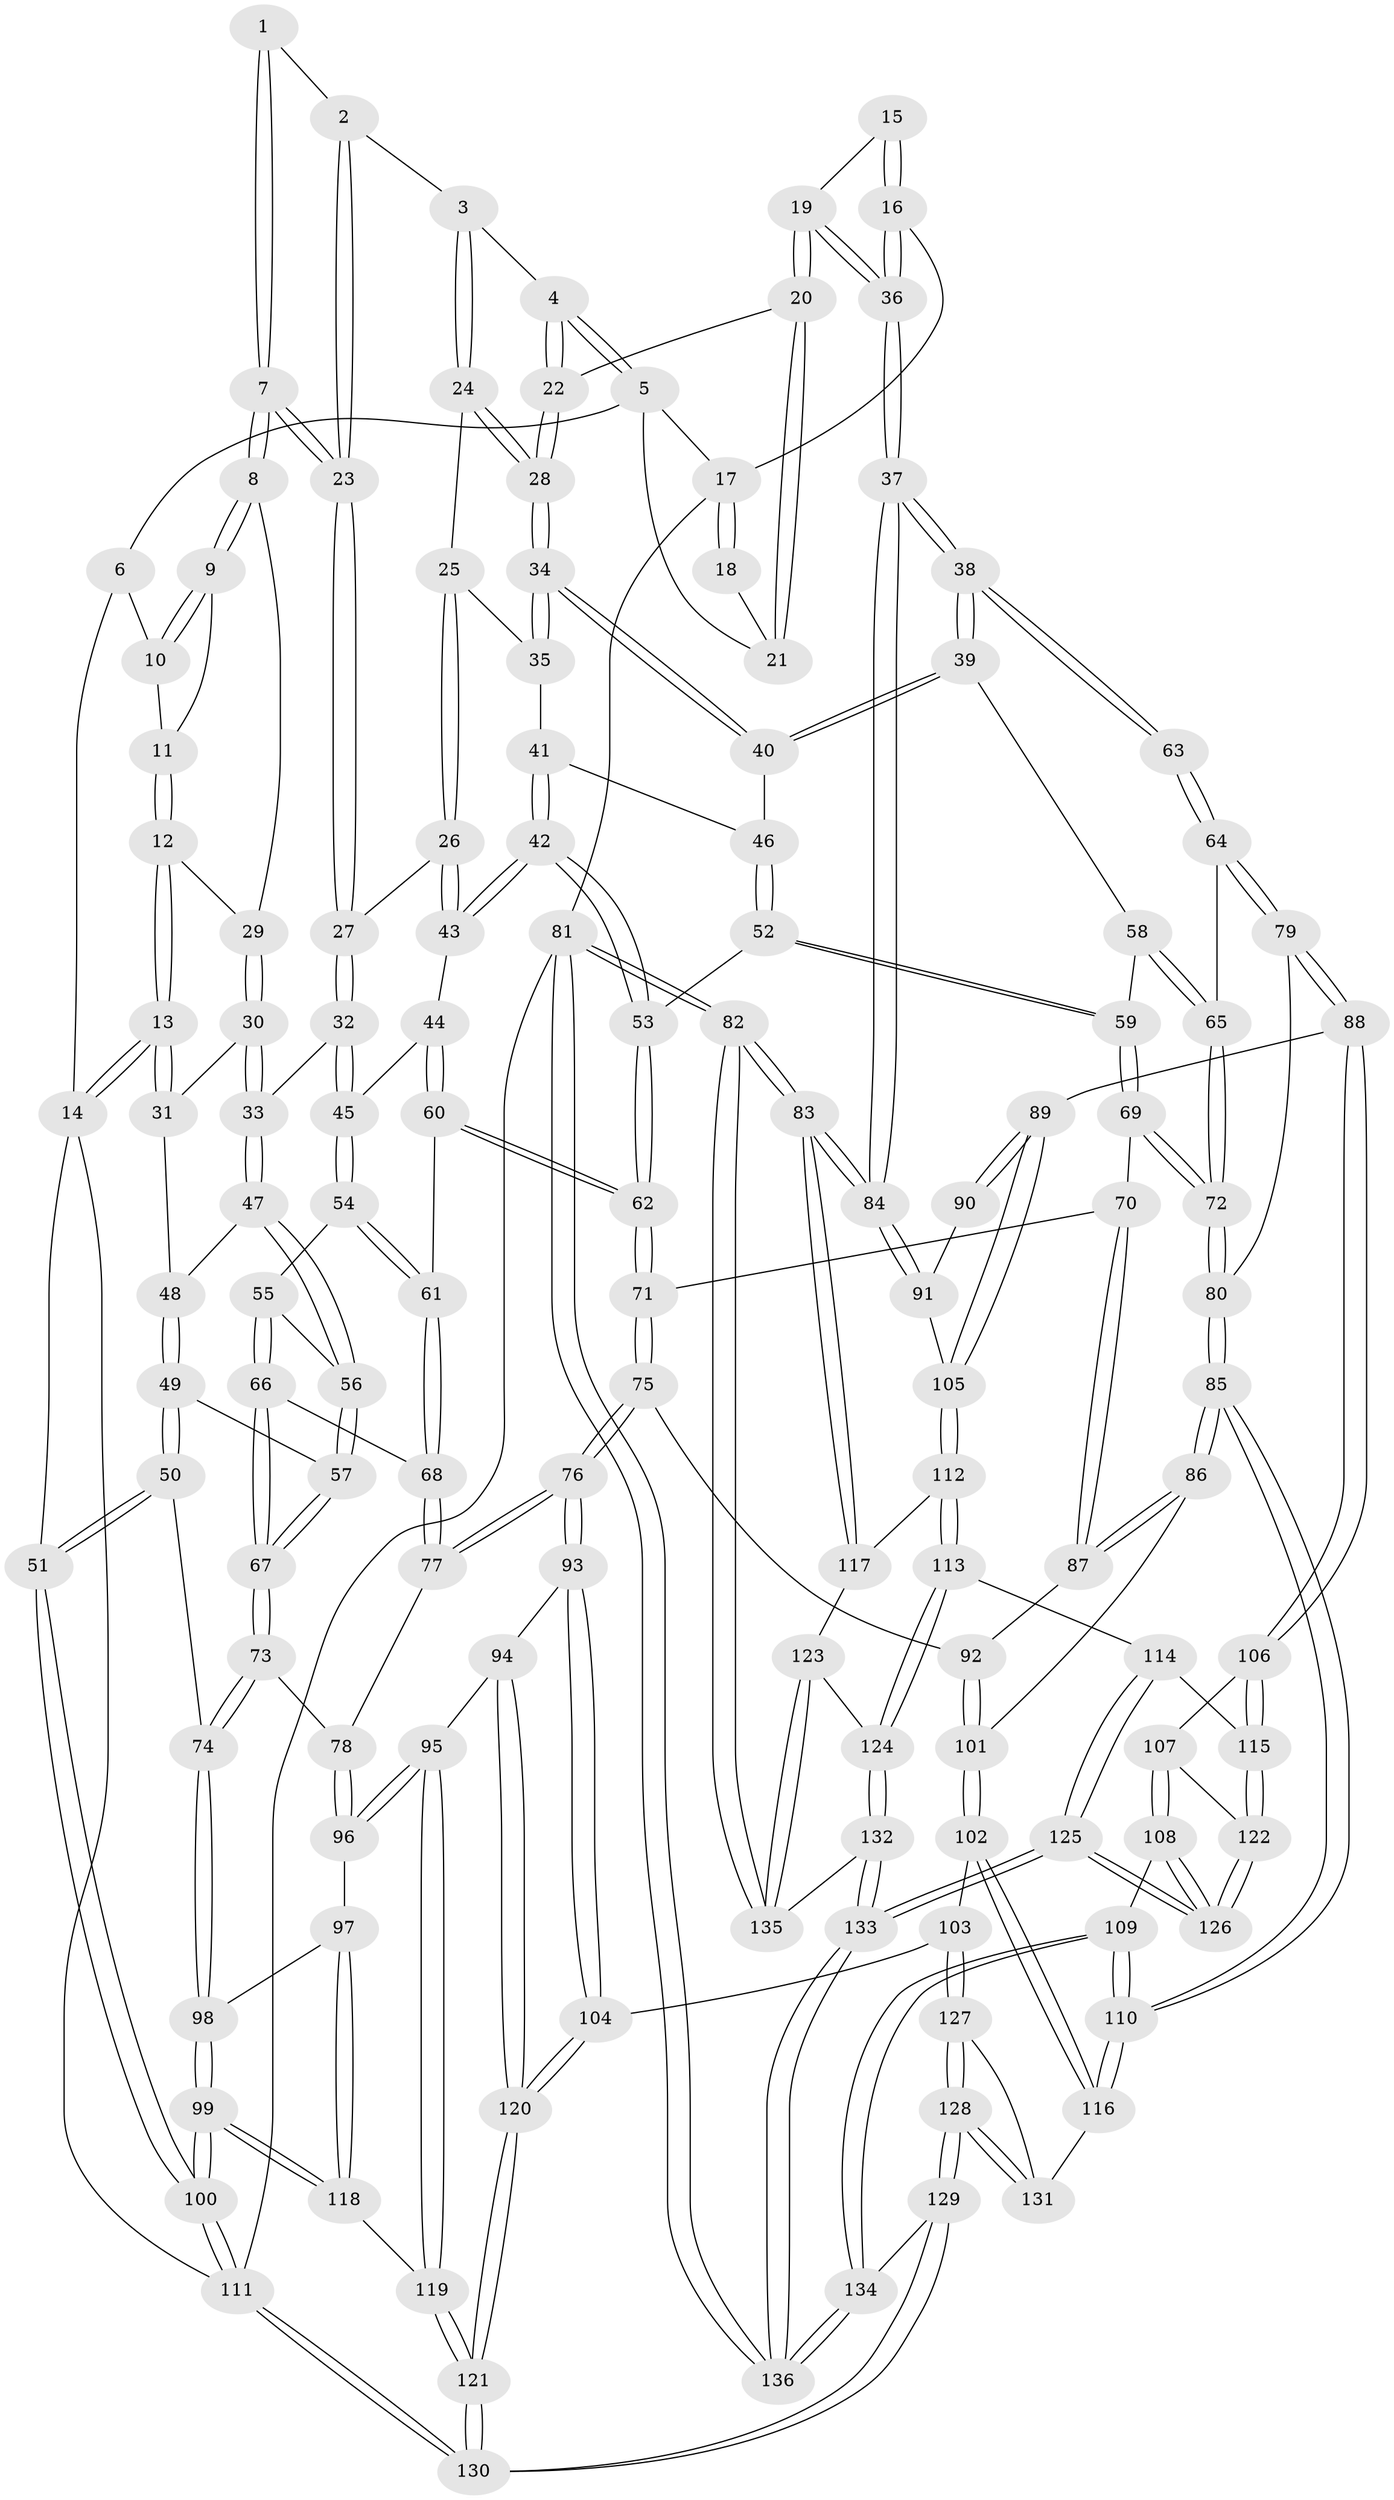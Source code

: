 // Generated by graph-tools (version 1.1) at 2025/17/03/09/25 04:17:06]
// undirected, 136 vertices, 336 edges
graph export_dot {
graph [start="1"]
  node [color=gray90,style=filled];
  1 [pos="+0.09562556637704318+0"];
  2 [pos="+0.563272051568654+0"];
  3 [pos="+0.6345445470115169+0"];
  4 [pos="+0.7073818244732353+0"];
  5 [pos="+0.7198343309853826+0"];
  6 [pos="+0.038763410611896164+0"];
  7 [pos="+0.33409687782375935+0.18748711414985605"];
  8 [pos="+0.2885001501847416+0.17996695443332583"];
  9 [pos="+0.23357269057021604+0.1430726404316286"];
  10 [pos="+0.10233753615604806+0"];
  11 [pos="+0.08370782327590322+0.1262093244780131"];
  12 [pos="+0.05185205441708086+0.16154252199441418"];
  13 [pos="+0+0.2526672057651373"];
  14 [pos="+0+0.25179932553260287"];
  15 [pos="+0.9439893005950275+0.09876725823595746"];
  16 [pos="+1+0.3490152265182822"];
  17 [pos="+1+0.15019088178305978"];
  18 [pos="+0.9316460175190252+0.04483411776039636"];
  19 [pos="+0.9394944961206734+0.25227928837719"];
  20 [pos="+0.8888319296267042+0.23380341528203238"];
  21 [pos="+0.8339886208499833+0"];
  22 [pos="+0.7961039790644369+0.24979229104464482"];
  23 [pos="+0.3443730328448117+0.19172245629014853"];
  24 [pos="+0.6345388246184963+0.17751327606212905"];
  25 [pos="+0.5804381232819703+0.24917333204717038"];
  26 [pos="+0.3785051108631105+0.25408272289608236"];
  27 [pos="+0.36042192168936504+0.23565969288589725"];
  28 [pos="+0.7759952678458153+0.262208303415309"];
  29 [pos="+0.15505205328116428+0.23662778910332316"];
  30 [pos="+0.10387943238399668+0.32574269129963046"];
  31 [pos="+0.00855789559168295+0.3166702914297262"];
  32 [pos="+0.21460683127384958+0.3683098010136357"];
  33 [pos="+0.16065543943810495+0.37908497952258624"];
  34 [pos="+0.7416050998697712+0.355056472051866"];
  35 [pos="+0.6024135362746035+0.3007447310446758"];
  36 [pos="+1+0.3966434630819196"];
  37 [pos="+1+0.422314987183723"];
  38 [pos="+1+0.4614476324219398"];
  39 [pos="+0.7800017528361742+0.4363158817215018"];
  40 [pos="+0.7464483366694774+0.3886415648909231"];
  41 [pos="+0.5790638493288705+0.3720914315780197"];
  42 [pos="+0.4723568562230523+0.44024061693613264"];
  43 [pos="+0.4109170712634071+0.3687701837345131"];
  44 [pos="+0.3102303538260085+0.45597237741598945"];
  45 [pos="+0.26803734996778417+0.4505329280327739"];
  46 [pos="+0.6441644569402707+0.4185904322109415"];
  47 [pos="+0.14886048624008227+0.420993144909261"];
  48 [pos="+0.05591919913604075+0.43265662595029164"];
  49 [pos="+0.019856835543205487+0.5297312809414143"];
  50 [pos="+0+0.5903205856389658"];
  51 [pos="+0+0.5965958578310336"];
  52 [pos="+0.5972262565799901+0.5117833245761977"];
  53 [pos="+0.4752391693048244+0.45219952118212614"];
  54 [pos="+0.23552674952231786+0.48765528600231517"];
  55 [pos="+0.17077471884698636+0.5146279062529613"];
  56 [pos="+0.14900295722593004+0.495631030832408"];
  57 [pos="+0.028353945320699934+0.5284089179068702"];
  58 [pos="+0.7558950560916966+0.48594945508434584"];
  59 [pos="+0.6089232388371052+0.5283222334110147"];
  60 [pos="+0.33005295611144664+0.5652871906457703"];
  61 [pos="+0.32021643334736044+0.569664729796883"];
  62 [pos="+0.4215410498075344+0.5747095024055644"];
  63 [pos="+1+0.46627012309935323"];
  64 [pos="+0.8493375474446744+0.6125170199137095"];
  65 [pos="+0.761737475364742+0.5811733824993318"];
  66 [pos="+0.1879111939929205+0.5697448217065579"];
  67 [pos="+0.171033796718819+0.6189132764798774"];
  68 [pos="+0.31529712394952986+0.5733686599740495"];
  69 [pos="+0.6138542570090075+0.6205858193691435"];
  70 [pos="+0.6003882399733755+0.625732098522514"];
  71 [pos="+0.4525369362069656+0.6406297092970558"];
  72 [pos="+0.6811184493410971+0.660210927900346"];
  73 [pos="+0.15871616206131817+0.6817200541391243"];
  74 [pos="+0.15329485615982708+0.6847567487538365"];
  75 [pos="+0.4429203060825609+0.6764729062045726"];
  76 [pos="+0.345052659888964+0.732044857476911"];
  77 [pos="+0.27490170490752924+0.6875788216131846"];
  78 [pos="+0.2191965563179442+0.6956313844866511"];
  79 [pos="+0.8383722885956191+0.7503159657257286"];
  80 [pos="+0.6923794920697574+0.692691455512455"];
  81 [pos="+1+1"];
  82 [pos="+1+1"];
  83 [pos="+1+0.8761602181171643"];
  84 [pos="+1+0.7736629868221647"];
  85 [pos="+0.6431022131210705+0.7988845932820334"];
  86 [pos="+0.6055877712244844+0.7847782411660679"];
  87 [pos="+0.5588044747993122+0.7362753374247342"];
  88 [pos="+0.8488731331476445+0.7640810728965598"];
  89 [pos="+0.8508181527984334+0.7643715582454391"];
  90 [pos="+0.9811044376935143+0.6355047755733865"];
  91 [pos="+0.9709118194723616+0.7607398076791871"];
  92 [pos="+0.47571582366721626+0.7341051995083637"];
  93 [pos="+0.33979677006402415+0.79013169253269"];
  94 [pos="+0.28628710994635637+0.8326379492771765"];
  95 [pos="+0.2563570223712267+0.8324775743743725"];
  96 [pos="+0.25468519359680375+0.8320043909280733"];
  97 [pos="+0.22932302140593042+0.8366721435244943"];
  98 [pos="+0.12605025716921522+0.7655838257623038"];
  99 [pos="+0+0.9300640246999518"];
  100 [pos="+0+1"];
  101 [pos="+0.48108800333944557+0.8082105465923196"];
  102 [pos="+0.46696545933951655+0.8510442922757558"];
  103 [pos="+0.46533056244941756+0.8524045691539318"];
  104 [pos="+0.4254806037189338+0.8540880673860918"];
  105 [pos="+0.8995456371880851+0.7895209195622279"];
  106 [pos="+0.8152933745638103+0.8143940562138879"];
  107 [pos="+0.7822038547673361+0.8375970202341119"];
  108 [pos="+0.7079164302889583+0.8798471233291019"];
  109 [pos="+0.6581013466393046+0.8758441767431349"];
  110 [pos="+0.6576512472183835+0.8753459827381561"];
  111 [pos="+0+1"];
  112 [pos="+0.9194300284342697+0.8230745033536208"];
  113 [pos="+0.887825205962305+0.9092783764751934"];
  114 [pos="+0.8713382526459241+0.9060334192795784"];
  115 [pos="+0.843342466793961+0.8936872288254332"];
  116 [pos="+0.587916505369366+0.8812265709044922"];
  117 [pos="+0.9638197114912143+0.8568568311450117"];
  118 [pos="+0.19119678555311123+0.8771250205506684"];
  119 [pos="+0.24263061694540755+0.9653422171919127"];
  120 [pos="+0.3376867411627444+0.9498238243506414"];
  121 [pos="+0.29492327086089565+1"];
  122 [pos="+0.8181387649877302+0.9292256076064331"];
  123 [pos="+0.9508853582451623+0.917215192540629"];
  124 [pos="+0.8979034912757983+0.92744759646532"];
  125 [pos="+0.8027335987283207+0.993909965123552"];
  126 [pos="+0.796564218626573+0.9782523835170854"];
  127 [pos="+0.48110672754062084+0.9647014641973345"];
  128 [pos="+0.47265926625018057+1"];
  129 [pos="+0.4629396928662987+1"];
  130 [pos="+0.28981773691900853+1"];
  131 [pos="+0.5670269798083071+0.9059155414547658"];
  132 [pos="+0.8890403454263122+0.9694783922277572"];
  133 [pos="+0.8182871030396296+1"];
  134 [pos="+0.5836327972342404+1"];
  135 [pos="+0.9904607296598803+0.9759945910799154"];
  136 [pos="+0.7871919335101145+1"];
  1 -- 2;
  1 -- 7;
  1 -- 7;
  2 -- 3;
  2 -- 23;
  2 -- 23;
  3 -- 4;
  3 -- 24;
  3 -- 24;
  4 -- 5;
  4 -- 5;
  4 -- 22;
  4 -- 22;
  5 -- 6;
  5 -- 17;
  5 -- 21;
  6 -- 10;
  6 -- 14;
  7 -- 8;
  7 -- 8;
  7 -- 23;
  7 -- 23;
  8 -- 9;
  8 -- 9;
  8 -- 29;
  9 -- 10;
  9 -- 10;
  9 -- 11;
  10 -- 11;
  11 -- 12;
  11 -- 12;
  12 -- 13;
  12 -- 13;
  12 -- 29;
  13 -- 14;
  13 -- 14;
  13 -- 31;
  13 -- 31;
  14 -- 51;
  14 -- 111;
  15 -- 16;
  15 -- 16;
  15 -- 19;
  16 -- 17;
  16 -- 36;
  16 -- 36;
  17 -- 18;
  17 -- 18;
  17 -- 81;
  18 -- 21;
  19 -- 20;
  19 -- 20;
  19 -- 36;
  19 -- 36;
  20 -- 21;
  20 -- 21;
  20 -- 22;
  22 -- 28;
  22 -- 28;
  23 -- 27;
  23 -- 27;
  24 -- 25;
  24 -- 28;
  24 -- 28;
  25 -- 26;
  25 -- 26;
  25 -- 35;
  26 -- 27;
  26 -- 43;
  26 -- 43;
  27 -- 32;
  27 -- 32;
  28 -- 34;
  28 -- 34;
  29 -- 30;
  29 -- 30;
  30 -- 31;
  30 -- 33;
  30 -- 33;
  31 -- 48;
  32 -- 33;
  32 -- 45;
  32 -- 45;
  33 -- 47;
  33 -- 47;
  34 -- 35;
  34 -- 35;
  34 -- 40;
  34 -- 40;
  35 -- 41;
  36 -- 37;
  36 -- 37;
  37 -- 38;
  37 -- 38;
  37 -- 84;
  37 -- 84;
  38 -- 39;
  38 -- 39;
  38 -- 63;
  38 -- 63;
  39 -- 40;
  39 -- 40;
  39 -- 58;
  40 -- 46;
  41 -- 42;
  41 -- 42;
  41 -- 46;
  42 -- 43;
  42 -- 43;
  42 -- 53;
  42 -- 53;
  43 -- 44;
  44 -- 45;
  44 -- 60;
  44 -- 60;
  45 -- 54;
  45 -- 54;
  46 -- 52;
  46 -- 52;
  47 -- 48;
  47 -- 56;
  47 -- 56;
  48 -- 49;
  48 -- 49;
  49 -- 50;
  49 -- 50;
  49 -- 57;
  50 -- 51;
  50 -- 51;
  50 -- 74;
  51 -- 100;
  51 -- 100;
  52 -- 53;
  52 -- 59;
  52 -- 59;
  53 -- 62;
  53 -- 62;
  54 -- 55;
  54 -- 61;
  54 -- 61;
  55 -- 56;
  55 -- 66;
  55 -- 66;
  56 -- 57;
  56 -- 57;
  57 -- 67;
  57 -- 67;
  58 -- 59;
  58 -- 65;
  58 -- 65;
  59 -- 69;
  59 -- 69;
  60 -- 61;
  60 -- 62;
  60 -- 62;
  61 -- 68;
  61 -- 68;
  62 -- 71;
  62 -- 71;
  63 -- 64;
  63 -- 64;
  64 -- 65;
  64 -- 79;
  64 -- 79;
  65 -- 72;
  65 -- 72;
  66 -- 67;
  66 -- 67;
  66 -- 68;
  67 -- 73;
  67 -- 73;
  68 -- 77;
  68 -- 77;
  69 -- 70;
  69 -- 72;
  69 -- 72;
  70 -- 71;
  70 -- 87;
  70 -- 87;
  71 -- 75;
  71 -- 75;
  72 -- 80;
  72 -- 80;
  73 -- 74;
  73 -- 74;
  73 -- 78;
  74 -- 98;
  74 -- 98;
  75 -- 76;
  75 -- 76;
  75 -- 92;
  76 -- 77;
  76 -- 77;
  76 -- 93;
  76 -- 93;
  77 -- 78;
  78 -- 96;
  78 -- 96;
  79 -- 80;
  79 -- 88;
  79 -- 88;
  80 -- 85;
  80 -- 85;
  81 -- 82;
  81 -- 82;
  81 -- 136;
  81 -- 136;
  81 -- 111;
  82 -- 83;
  82 -- 83;
  82 -- 135;
  82 -- 135;
  83 -- 84;
  83 -- 84;
  83 -- 117;
  83 -- 117;
  84 -- 91;
  84 -- 91;
  85 -- 86;
  85 -- 86;
  85 -- 110;
  85 -- 110;
  86 -- 87;
  86 -- 87;
  86 -- 101;
  87 -- 92;
  88 -- 89;
  88 -- 106;
  88 -- 106;
  89 -- 90;
  89 -- 90;
  89 -- 105;
  89 -- 105;
  90 -- 91;
  91 -- 105;
  92 -- 101;
  92 -- 101;
  93 -- 94;
  93 -- 104;
  93 -- 104;
  94 -- 95;
  94 -- 120;
  94 -- 120;
  95 -- 96;
  95 -- 96;
  95 -- 119;
  95 -- 119;
  96 -- 97;
  97 -- 98;
  97 -- 118;
  97 -- 118;
  98 -- 99;
  98 -- 99;
  99 -- 100;
  99 -- 100;
  99 -- 118;
  99 -- 118;
  100 -- 111;
  100 -- 111;
  101 -- 102;
  101 -- 102;
  102 -- 103;
  102 -- 116;
  102 -- 116;
  103 -- 104;
  103 -- 127;
  103 -- 127;
  104 -- 120;
  104 -- 120;
  105 -- 112;
  105 -- 112;
  106 -- 107;
  106 -- 115;
  106 -- 115;
  107 -- 108;
  107 -- 108;
  107 -- 122;
  108 -- 109;
  108 -- 126;
  108 -- 126;
  109 -- 110;
  109 -- 110;
  109 -- 134;
  109 -- 134;
  110 -- 116;
  110 -- 116;
  111 -- 130;
  111 -- 130;
  112 -- 113;
  112 -- 113;
  112 -- 117;
  113 -- 114;
  113 -- 124;
  113 -- 124;
  114 -- 115;
  114 -- 125;
  114 -- 125;
  115 -- 122;
  115 -- 122;
  116 -- 131;
  117 -- 123;
  118 -- 119;
  119 -- 121;
  119 -- 121;
  120 -- 121;
  120 -- 121;
  121 -- 130;
  121 -- 130;
  122 -- 126;
  122 -- 126;
  123 -- 124;
  123 -- 135;
  123 -- 135;
  124 -- 132;
  124 -- 132;
  125 -- 126;
  125 -- 126;
  125 -- 133;
  125 -- 133;
  127 -- 128;
  127 -- 128;
  127 -- 131;
  128 -- 129;
  128 -- 129;
  128 -- 131;
  128 -- 131;
  129 -- 130;
  129 -- 130;
  129 -- 134;
  132 -- 133;
  132 -- 133;
  132 -- 135;
  133 -- 136;
  133 -- 136;
  134 -- 136;
  134 -- 136;
}
